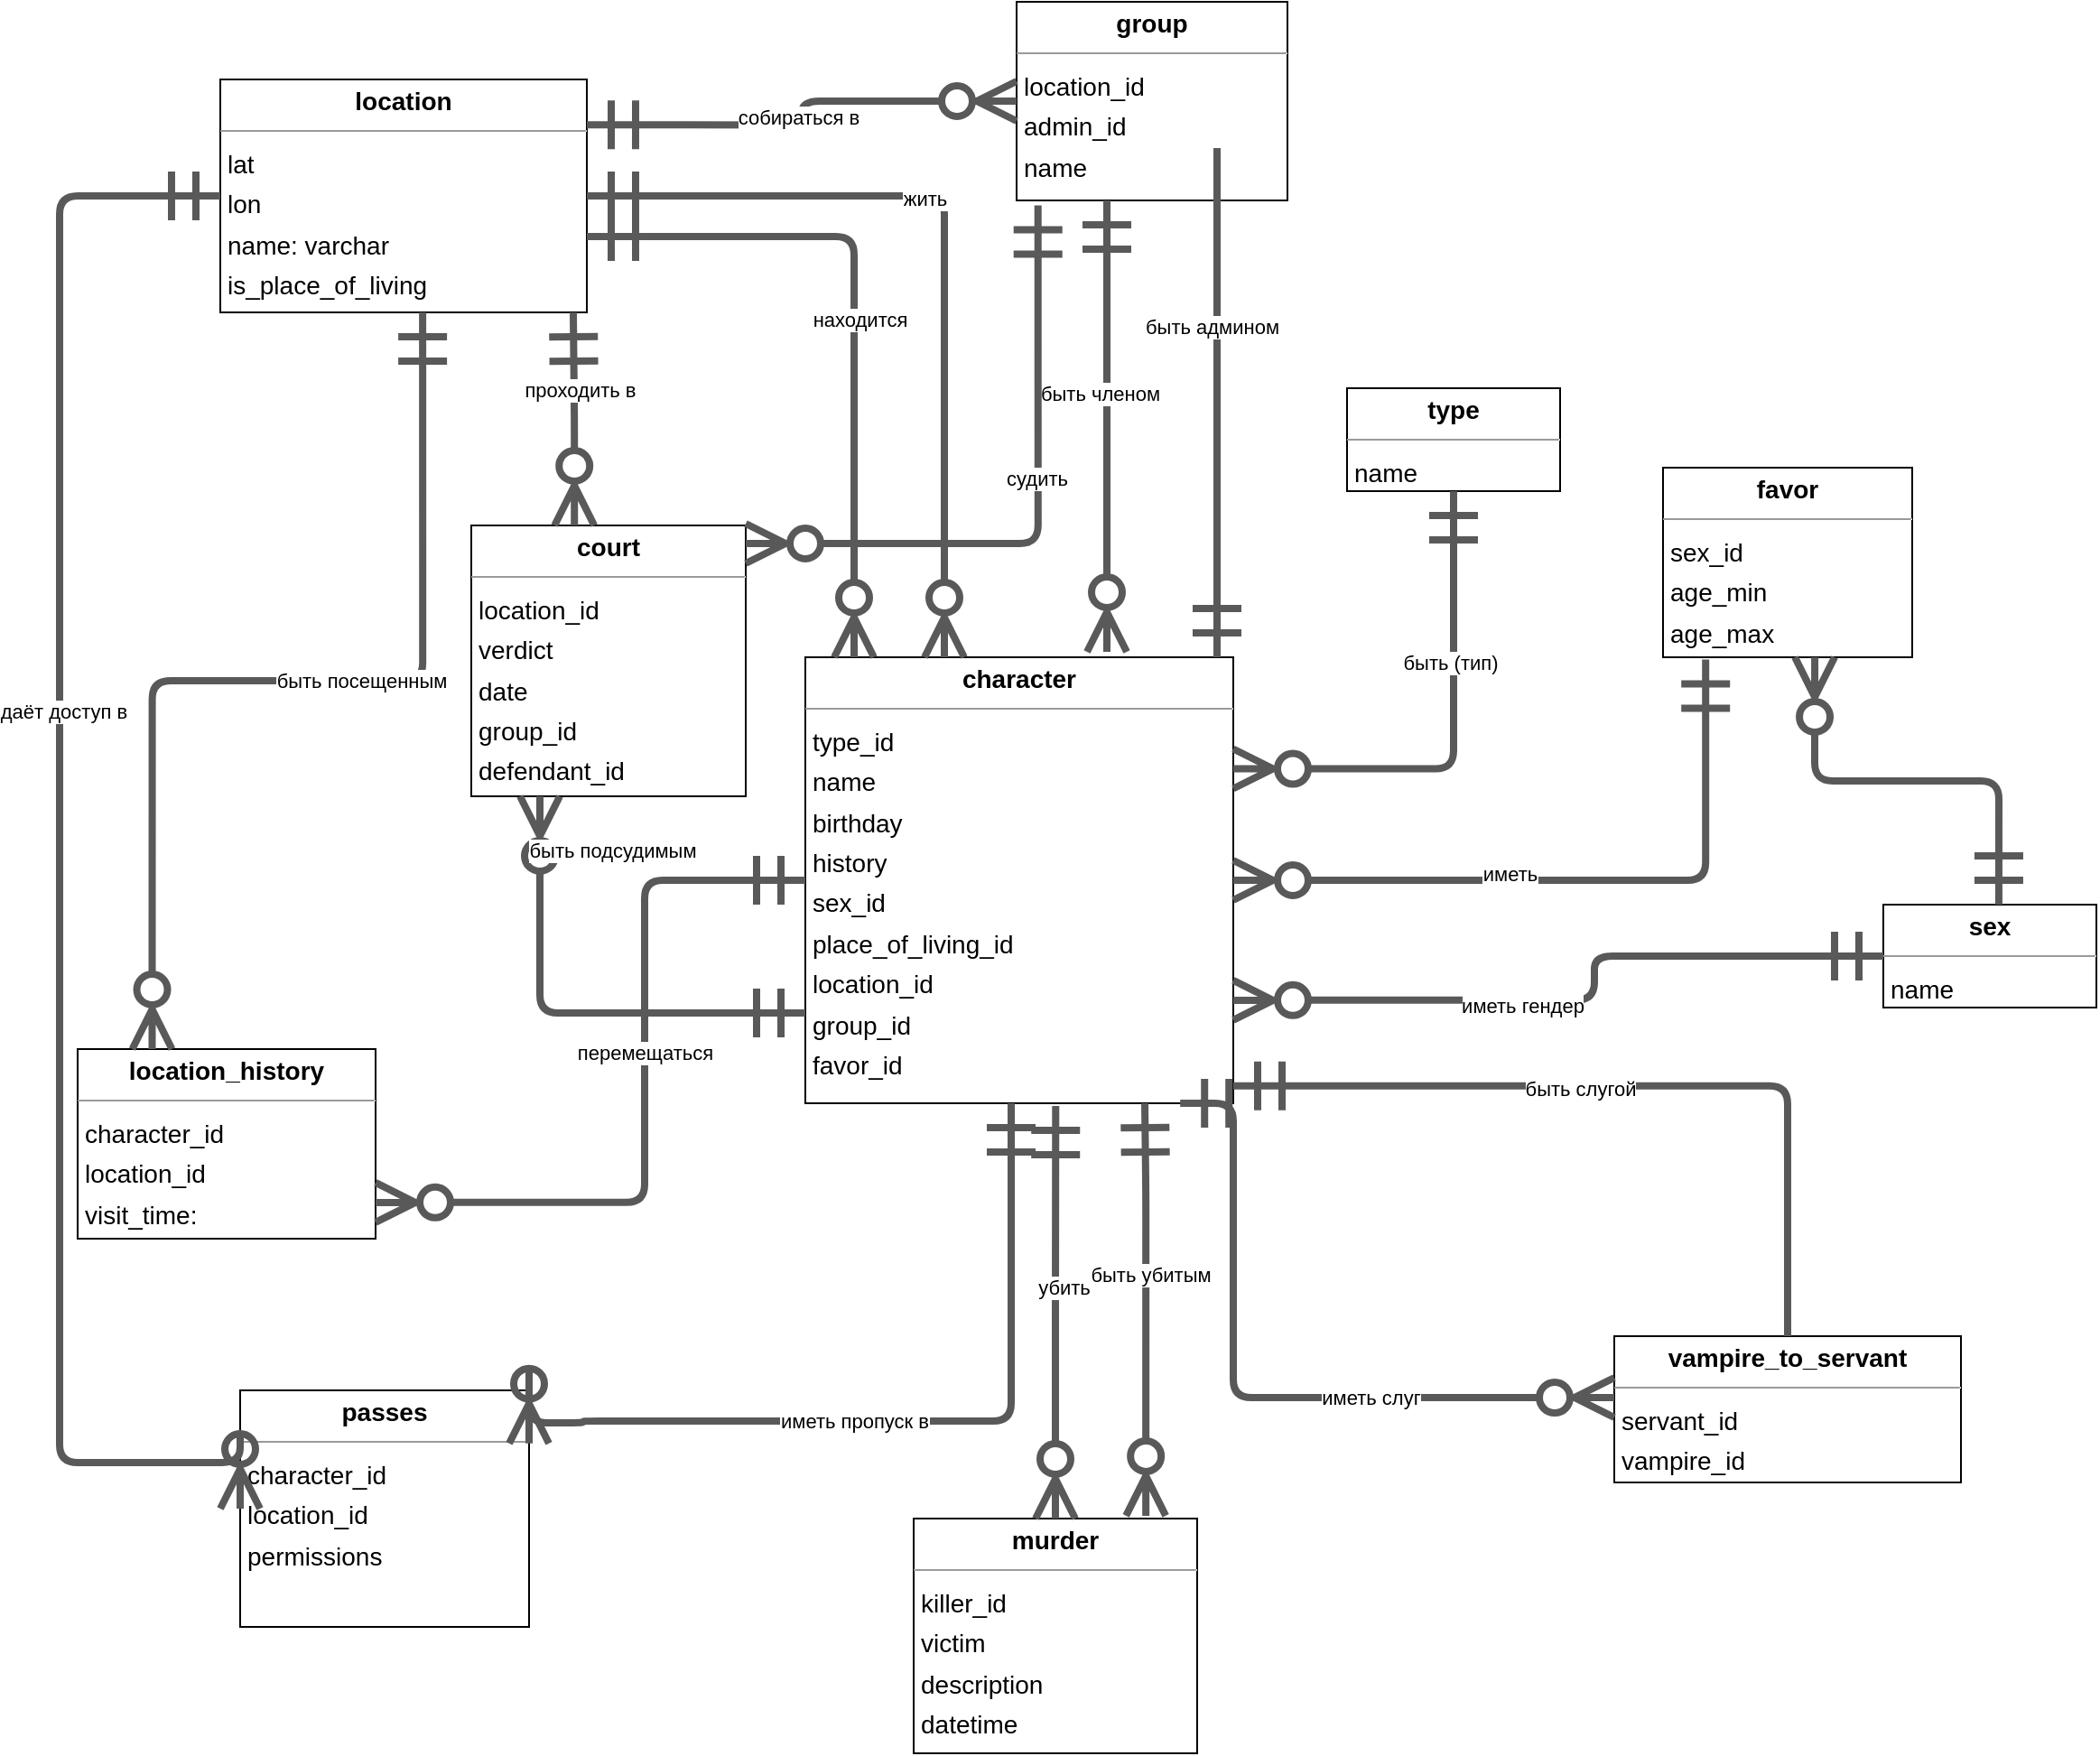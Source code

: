 <mxfile>
    <diagram id="Wr2g1ttwK0UKFfqwhJe3" name="Страница 1">
        <mxGraphModel dx="2338" dy="1175" grid="1" gridSize="10" guides="1" tooltips="1" connect="1" arrows="1" fold="1" page="0" pageScale="1" pageWidth="827" pageHeight="1169" background="none" math="0" shadow="0">
            <root>
                <mxCell id="0"/>
                <mxCell id="1" parent="0"/>
                <mxCell id="node7" value="&lt;p style=&quot;margin: 0px ; margin-top: 4px ; text-align: center&quot;&gt;&lt;b&gt;character&lt;/b&gt;&lt;/p&gt;&lt;hr size=&quot;1&quot;&gt;&lt;p style=&quot;margin: 0 0 0 4px ; line-height: 1.6&quot;&gt; type_id&lt;br&gt; name  &lt;br&gt; birthday  &lt;br&gt; history&lt;br&gt; sex_id&lt;br&gt; place_of_living_id&lt;br&gt; location_id&lt;br&gt; group_id&lt;br&gt; favor_id  &lt;/p&gt;" style="verticalAlign=top;align=left;overflow=fill;fontSize=14;fontFamily=Helvetica;html=1;rounded=0;shadow=0;comic=0;labelBackgroundColor=none;strokeWidth=1;" parent="1" vertex="1">
                    <mxGeometry x="13" y="33" width="237" height="247" as="geometry"/>
                </mxCell>
                <mxCell id="node5" value="&lt;p style=&quot;margin: 0px ; margin-top: 4px ; text-align: center&quot;&gt;&lt;b&gt;court&lt;/b&gt;&lt;/p&gt;&lt;hr size=&quot;1&quot;&gt;&lt;p style=&quot;margin: 0 0 0 4px ; line-height: 1.6&quot;&gt; location_id &lt;br&gt; verdict &lt;br&gt;&lt;/p&gt;&lt;p style=&quot;margin: 0 0 0 4px ; line-height: 1.6&quot;&gt;date &lt;br&gt;group_id&lt;br&gt;defendant_id&lt;br&gt;&lt;/p&gt;" style="verticalAlign=top;align=left;overflow=fill;fontSize=14;fontFamily=Helvetica;html=1;rounded=0;shadow=0;comic=0;labelBackgroundColor=none;strokeWidth=1;" parent="1" vertex="1">
                    <mxGeometry x="-172" y="-40" width="152" height="150" as="geometry"/>
                </mxCell>
                <mxCell id="node0" value="&lt;p style=&quot;margin:0px;margin-top:4px;text-align:center;&quot;&gt;&lt;b&gt;favor&lt;/b&gt;&lt;/p&gt;&lt;hr size=&quot;1&quot;&gt;&lt;p style=&quot;margin:0 0 0 4px;line-height:1.6;&quot;&gt; sex_id&lt;br&gt; age_min   &lt;br&gt; age_max   &lt;/p&gt;" style="verticalAlign=top;align=left;overflow=fill;fontSize=14;fontFamily=Helvetica;html=1;rounded=0;shadow=0;comic=0;labelBackgroundColor=none;strokeWidth=1;" parent="1" vertex="1">
                    <mxGeometry x="488" y="-72" width="138" height="105" as="geometry"/>
                </mxCell>
                <mxCell id="node6" value="&lt;p style=&quot;margin: 0px ; margin-top: 4px ; text-align: center&quot;&gt;&lt;b&gt;group&lt;/b&gt;&lt;/p&gt;&lt;hr size=&quot;1&quot;&gt;&lt;p style=&quot;margin: 0 0 0 4px ; line-height: 1.6&quot;&gt; location_id&lt;br&gt; admin_id &lt;br&gt;&lt;/p&gt;&lt;p style=&quot;margin: 0 0 0 4px ; line-height: 1.6&quot;&gt;name &lt;br&gt;&lt;/p&gt;" style="verticalAlign=top;align=left;overflow=fill;fontSize=14;fontFamily=Helvetica;html=1;rounded=0;shadow=0;comic=0;labelBackgroundColor=none;strokeWidth=1;" parent="1" vertex="1">
                    <mxGeometry x="130" y="-330" width="150" height="110" as="geometry"/>
                </mxCell>
                <mxCell id="node2" value="&lt;p style=&quot;margin:0px;margin-top:4px;text-align:center;&quot;&gt;&lt;b&gt;location&lt;/b&gt;&lt;/p&gt;&lt;hr size=&quot;1&quot;&gt;&lt;p style=&quot;margin:0 0 0 4px;line-height:1.6;&quot;&gt; lat&lt;br&gt; lon   &lt;br&gt; name: varchar&lt;br&gt; is_place_of_living&lt;br&gt;&lt;/p&gt;" style="verticalAlign=top;align=left;overflow=fill;fontSize=14;fontFamily=Helvetica;html=1;rounded=0;shadow=0;comic=0;labelBackgroundColor=none;strokeWidth=1;" parent="1" vertex="1">
                    <mxGeometry x="-311" y="-287" width="203" height="129" as="geometry"/>
                </mxCell>
                <mxCell id="node9" value="&lt;p style=&quot;margin:0px;margin-top:4px;text-align:center;&quot;&gt;&lt;b&gt;location_history&lt;/b&gt;&lt;/p&gt;&lt;hr size=&quot;1&quot;&gt;&lt;p style=&quot;margin:0 0 0 4px;line-height:1.6;&quot;&gt; character_id&lt;br&gt; location_id   &lt;br&gt; visit_time: &lt;br&gt;&lt;/p&gt;" style="verticalAlign=top;align=left;overflow=fill;fontSize=14;fontFamily=Helvetica;html=1;rounded=0;shadow=0;comic=0;labelBackgroundColor=none;strokeWidth=1;" parent="1" vertex="1">
                    <mxGeometry x="-390" y="250" width="165" height="105" as="geometry"/>
                </mxCell>
                <mxCell id="node8" value="&lt;p style=&quot;margin: 0px ; margin-top: 4px ; text-align: center&quot;&gt;&lt;b&gt;murder&lt;/b&gt;&lt;/p&gt;&lt;hr size=&quot;1&quot;&gt;&lt;p style=&quot;margin: 0 0 0 4px ; line-height: 1.6&quot;&gt; killer_id&lt;br&gt; victim   &lt;br&gt; description &lt;br&gt;&lt;/p&gt;&lt;p style=&quot;margin: 0 0 0 4px ; line-height: 1.6&quot;&gt;datetime&lt;br&gt;&lt;/p&gt;" style="verticalAlign=top;align=left;overflow=fill;fontSize=14;fontFamily=Helvetica;html=1;rounded=0;shadow=0;comic=0;labelBackgroundColor=none;strokeWidth=1;" parent="1" vertex="1">
                    <mxGeometry x="73" y="510" width="157" height="130" as="geometry"/>
                </mxCell>
                <mxCell id="node1" value="&lt;p style=&quot;margin: 0px ; margin-top: 4px ; text-align: center&quot;&gt;&lt;b&gt;passes&lt;/b&gt;&lt;/p&gt;&lt;hr size=&quot;1&quot;&gt;&lt;p style=&quot;margin: 0 0 0 4px ; line-height: 1.6&quot;&gt; character_id&lt;br&gt; location_id &lt;br&gt;&lt;/p&gt;&lt;p style=&quot;margin: 0 0 0 4px ; line-height: 1.6&quot;&gt;permissions&lt;br&gt;&lt;/p&gt;" style="verticalAlign=top;align=left;overflow=fill;fontSize=14;fontFamily=Helvetica;html=1;rounded=0;shadow=0;comic=0;labelBackgroundColor=none;strokeWidth=1;" parent="1" vertex="1">
                    <mxGeometry x="-300" y="439" width="160" height="131" as="geometry"/>
                </mxCell>
                <mxCell id="node11" value="&lt;p style=&quot;margin:0px;margin-top:4px;text-align:center;&quot;&gt;&lt;b&gt;sex&lt;/b&gt;&lt;/p&gt;&lt;hr size=&quot;1&quot;&gt;&lt;p style=&quot;margin:0 0 0 4px;line-height:1.6;&quot;&gt; name&lt;br&gt;&lt;/p&gt;" style="verticalAlign=top;align=left;overflow=fill;fontSize=14;fontFamily=Helvetica;html=1;rounded=0;shadow=0;comic=0;labelBackgroundColor=none;strokeWidth=1;" parent="1" vertex="1">
                    <mxGeometry x="610" y="170" width="118" height="57" as="geometry"/>
                </mxCell>
                <mxCell id="node10" value="&lt;p style=&quot;margin:0px;margin-top:4px;text-align:center;&quot;&gt;&lt;b&gt;type&lt;/b&gt;&lt;/p&gt;&lt;hr size=&quot;1&quot;&gt;&lt;p style=&quot;margin:0 0 0 4px;line-height:1.6;&quot;&gt; name&lt;br&gt;&lt;/p&gt;" style="verticalAlign=top;align=left;overflow=fill;fontSize=14;fontFamily=Helvetica;html=1;rounded=0;shadow=0;comic=0;labelBackgroundColor=none;strokeWidth=1;" parent="1" vertex="1">
                    <mxGeometry x="313" y="-116" width="118" height="57" as="geometry"/>
                </mxCell>
                <mxCell id="node4" value="&lt;p style=&quot;margin:0px;margin-top:4px;text-align:center;&quot;&gt;&lt;b&gt;vampire_to_servant&lt;/b&gt;&lt;/p&gt;&lt;hr size=&quot;1&quot;&gt;&lt;p style=&quot;margin:0 0 0 4px;line-height:1.6;&quot;&gt; servant_id&lt;br&gt; vampire_id   &lt;/p&gt;" style="verticalAlign=top;align=left;overflow=fill;fontSize=14;fontFamily=Helvetica;html=1;rounded=0;shadow=0;comic=0;labelBackgroundColor=none;strokeWidth=1;" parent="1" vertex="1">
                    <mxGeometry x="461" y="409" width="192" height="81" as="geometry"/>
                </mxCell>
                <mxCell id="edge8" value="" style="html=1;rounded=1;edgeStyle=orthogonalEdgeStyle;dashed=0;startArrow=ERzeroToMany;endArrow=ERmandOne;endSize=22;strokeColor=#595959;exitX=1;exitY=0.5;exitDx=0;exitDy=0;entryX=0.171;entryY=1.012;entryDx=0;entryDy=0;entryPerimeter=0;startFill=0;startSize=17;endFill=0;strokeWidth=4;" parent="1" source="node7" target="node0" edge="1">
                    <mxGeometry width="50" height="50" relative="1" as="geometry">
                        <Array as="points">
                            <mxPoint x="512" y="157"/>
                        </Array>
                    </mxGeometry>
                </mxCell>
                <mxCell id="9" value="иметь" style="edgeLabel;html=1;align=center;verticalAlign=middle;resizable=0;points=[];" vertex="1" connectable="0" parent="edge8">
                    <mxGeometry x="-0.203" y="5" relative="1" as="geometry">
                        <mxPoint y="1" as="offset"/>
                    </mxGeometry>
                </mxCell>
                <mxCell id="edge19" value="" style="html=1;rounded=1;edgeStyle=orthogonalEdgeStyle;dashed=0;startArrow=ERzeroToMany;endArrow=ERmandOne;endSize=22;strokeColor=#595959;startFill=0;startSize=17;endFill=0;strokeWidth=4;" parent="1" target="node6" edge="1">
                    <mxGeometry width="50" height="50" relative="1" as="geometry">
                        <Array as="points">
                            <mxPoint x="180" y="-170"/>
                            <mxPoint x="180" y="-170"/>
                        </Array>
                        <mxPoint x="180" y="30" as="sourcePoint"/>
                        <mxPoint x="180" y="-190" as="targetPoint"/>
                    </mxGeometry>
                </mxCell>
                <mxCell id="5" value="быть членом" style="edgeLabel;html=1;align=center;verticalAlign=middle;resizable=0;points=[];" vertex="1" connectable="0" parent="edge19">
                    <mxGeometry x="0.147" y="4" relative="1" as="geometry">
                        <mxPoint as="offset"/>
                    </mxGeometry>
                </mxCell>
                <mxCell id="edge14" value="" style="html=1;rounded=1;edgeStyle=orthogonalEdgeStyle;dashed=0;startArrow=ERzeroToMany;endArrow=ERmandOne;endSize=22;strokeColor=#595959;entryX=1;entryY=0.5;entryDx=0;entryDy=0;startFill=0;startSize=17;endFill=0;strokeWidth=4;" parent="1" source="node7" target="node2" edge="1">
                    <mxGeometry width="50" height="50" relative="1" as="geometry">
                        <Array as="points">
                            <mxPoint x="90" y="-223"/>
                        </Array>
                        <mxPoint x="90" y="10" as="sourcePoint"/>
                    </mxGeometry>
                </mxCell>
                <mxCell id="4" value="жить " style="edgeLabel;html=1;align=center;verticalAlign=middle;resizable=0;points=[];" vertex="1" connectable="0" parent="edge14">
                    <mxGeometry x="0.175" y="1" relative="1" as="geometry">
                        <mxPoint as="offset"/>
                    </mxGeometry>
                </mxCell>
                <mxCell id="edge15" value="" style="html=1;rounded=1;edgeStyle=orthogonalEdgeStyle;dashed=0;startArrow=ERzeroToMany;endArrow=ERmandOne;endSize=22;strokeColor=#595959;startFill=0;startSize=17;endFill=0;strokeWidth=4;" parent="1" source="node7" edge="1">
                    <mxGeometry width="50" height="50" relative="1" as="geometry">
                        <Array as="points">
                            <mxPoint x="40" y="-200"/>
                        </Array>
                        <mxPoint x="-108" y="-200" as="targetPoint"/>
                    </mxGeometry>
                </mxCell>
                <mxCell id="3" value="находится" style="edgeLabel;html=1;align=center;verticalAlign=middle;resizable=0;points=[];" vertex="1" connectable="0" parent="edge15">
                    <mxGeometry x="-0.018" y="-3" relative="1" as="geometry">
                        <mxPoint as="offset"/>
                    </mxGeometry>
                </mxCell>
                <mxCell id="edge3" value="" style="html=1;rounded=1;edgeStyle=orthogonalEdgeStyle;dashed=0;startArrow=ERzeroToMany;endArrow=ERmandOne;endSize=22;strokeColor=#595959;exitX=1.000;exitY=0.769;exitDx=0;exitDy=0;entryX=0.000;entryY=0.500;entryDx=0;entryDy=0;startFill=0;startSize=17;endFill=0;strokeWidth=4;" parent="1" source="node7" target="node11" edge="1">
                    <mxGeometry width="50" height="50" relative="1" as="geometry">
                        <Array as="points">
                            <mxPoint x="450" y="223"/>
                            <mxPoint x="450" y="198"/>
                        </Array>
                    </mxGeometry>
                </mxCell>
                <mxCell id="22" value="иметь гендер" style="edgeLabel;html=1;align=center;verticalAlign=middle;resizable=0;points=[];" vertex="1" connectable="0" parent="edge3">
                    <mxGeometry x="-0.168" y="-3" relative="1" as="geometry">
                        <mxPoint as="offset"/>
                    </mxGeometry>
                </mxCell>
                <mxCell id="edge13" value="" style="html=1;rounded=1;edgeStyle=orthogonalEdgeStyle;dashed=0;startArrow=ERzeroToMany;endArrow=ERmandOne;endSize=22;strokeColor=#595959;exitX=1;exitY=0.25;exitDx=0;exitDy=0;entryX=0.500;entryY=1.000;entryDx=0;entryDy=0;startFill=0;startSize=17;endFill=0;strokeWidth=4;" parent="1" source="node7" target="node10" edge="1">
                    <mxGeometry width="50" height="50" relative="1" as="geometry">
                        <Array as="points">
                            <mxPoint x="372" y="95"/>
                        </Array>
                    </mxGeometry>
                </mxCell>
                <mxCell id="8" value="быть (тип)" style="edgeLabel;html=1;align=center;verticalAlign=middle;resizable=0;points=[];" vertex="1" connectable="0" parent="edge13">
                    <mxGeometry x="0.311" y="2" relative="1" as="geometry">
                        <mxPoint as="offset"/>
                    </mxGeometry>
                </mxCell>
                <mxCell id="edge11" value="" style="html=1;rounded=1;edgeStyle=orthogonalEdgeStyle;dashed=0;startArrow=ERzeroToMany;endArrow=ERmandOne;endSize=22;strokeColor=#595959;exitX=0.376;exitY=0.001;exitDx=0;exitDy=0;entryX=0.963;entryY=1.000;entryDx=0;entryDy=0;startSize=17;strokeWidth=4;startFill=0;endFill=0;" parent="1" source="node5" target="node2" edge="1">
                    <mxGeometry width="50" height="50" relative="1" as="geometry">
                        <Array as="points"/>
                    </mxGeometry>
                </mxCell>
                <mxCell id="35" value="проходить в" style="edgeLabel;html=1;align=center;verticalAlign=middle;resizable=0;points=[];" vertex="1" connectable="0" parent="edge11">
                    <mxGeometry x="0.275" y="-3" relative="1" as="geometry">
                        <mxPoint as="offset"/>
                    </mxGeometry>
                </mxCell>
                <mxCell id="edge10" value="" style="html=1;rounded=1;edgeStyle=orthogonalEdgeStyle;dashed=0;startArrow=ERzeroToMany;endArrow=ERmandOne;endSize=22;strokeColor=#595959;exitX=0.609;exitY=1.000;exitDx=0;exitDy=0;entryX=0.542;entryY=0.001;entryDx=0;entryDy=0;startFill=0;startSize=17;endFill=0;strokeWidth=4;" parent="1" source="node0" target="node11" edge="1">
                    <mxGeometry width="50" height="50" relative="1" as="geometry">
                        <Array as="points"/>
                    </mxGeometry>
                </mxCell>
                <mxCell id="edge5" value="" style="html=1;rounded=1;edgeStyle=orthogonalEdgeStyle;dashed=0;startArrow=none;endArrow=ERmandOne;endSize=22;strokeColor=#595959;entryX=0.962;entryY=0.000;entryDx=0;entryDy=0;startFill=0;startSize=17;endFill=0;strokeWidth=4;" parent="1" target="node7" edge="1">
                    <mxGeometry width="50" height="50" relative="1" as="geometry">
                        <Array as="points">
                            <mxPoint x="241" y="-249"/>
                        </Array>
                        <mxPoint x="241" y="-249" as="sourcePoint"/>
                    </mxGeometry>
                </mxCell>
                <mxCell id="6" value="быть админом" style="edgeLabel;html=1;align=center;verticalAlign=middle;resizable=0;points=[];" vertex="1" connectable="0" parent="edge5">
                    <mxGeometry x="-0.206" y="-3" relative="1" as="geometry">
                        <mxPoint y="-13" as="offset"/>
                    </mxGeometry>
                </mxCell>
                <mxCell id="edge12" value="" style="html=1;rounded=1;edgeStyle=orthogonalEdgeStyle;dashed=0;startArrow=ERzeroToMany;endArrow=ERmandOne;endSize=22;strokeColor=#595959;entryX=1.000;entryY=0.195;entryDx=0;entryDy=0;exitX=0;exitY=0.5;exitDx=0;exitDy=0;startFill=0;startSize=17;endFill=0;strokeWidth=4;" parent="1" source="node6" target="node2" edge="1">
                    <mxGeometry width="50" height="50" relative="1" as="geometry">
                        <Array as="points"/>
                        <mxPoint x="160" y="-262" as="sourcePoint"/>
                    </mxGeometry>
                </mxCell>
                <mxCell id="15" value="собираться в" style="edgeLabel;html=1;align=center;verticalAlign=middle;resizable=0;points=[];" vertex="1" connectable="0" parent="edge12">
                    <mxGeometry x="0.065" y="-5" relative="1" as="geometry">
                        <mxPoint y="1" as="offset"/>
                    </mxGeometry>
                </mxCell>
                <mxCell id="edge18" value="" style="html=1;rounded=1;edgeStyle=orthogonalEdgeStyle;dashed=0;startArrow=ERzeroToMany;endArrow=ERmandOne;endSize=22;strokeColor=#595959;exitX=1.000;exitY=0.809;exitDx=0;exitDy=0;entryX=0.000;entryY=0.500;entryDx=0;entryDy=0;startFill=0;startSize=17;endFill=0;strokeWidth=4;" parent="1" source="node9" target="node7" edge="1">
                    <mxGeometry width="50" height="50" relative="1" as="geometry">
                        <Array as="points">
                            <mxPoint x="-76" y="335"/>
                            <mxPoint x="-76" y="157"/>
                        </Array>
                    </mxGeometry>
                </mxCell>
                <mxCell id="10" value="перемещаться" style="edgeLabel;html=1;align=center;verticalAlign=middle;resizable=0;points=[];" vertex="1" connectable="0" parent="edge18">
                    <mxGeometry x="0.12" relative="1" as="geometry">
                        <mxPoint y="1" as="offset"/>
                    </mxGeometry>
                </mxCell>
                <mxCell id="edge2" value="" style="html=1;rounded=1;edgeStyle=orthogonalEdgeStyle;dashed=0;startArrow=ERzeroToMany;endArrow=ERmandOne;endSize=22;strokeColor=#595959;exitX=0.25;exitY=0;exitDx=0;exitDy=0;entryX=0.552;entryY=1.000;entryDx=0;entryDy=0;startFill=0;startSize=17;endFill=0;strokeWidth=4;" parent="1" source="node9" target="node2" edge="1">
                    <mxGeometry width="50" height="50" relative="1" as="geometry">
                        <Array as="points"/>
                    </mxGeometry>
                </mxCell>
                <mxCell id="38" value="быть посещенным" style="edgeLabel;html=1;align=center;verticalAlign=middle;resizable=0;points=[];" vertex="1" connectable="0" parent="edge2">
                    <mxGeometry x="0.146" relative="1" as="geometry">
                        <mxPoint as="offset"/>
                    </mxGeometry>
                </mxCell>
                <mxCell id="edge6" value="" style="html=1;rounded=1;edgeStyle=orthogonalEdgeStyle;dashed=0;startArrow=ERzeroToMany;endArrow=ERmandOne;endSize=22;strokeColor=#595959;exitX=0.500;exitY=0.000;exitDx=0;exitDy=0;entryX=0.585;entryY=1.006;entryDx=0;entryDy=0;entryPerimeter=0;startFill=0;startSize=17;endFill=0;strokeWidth=4;" parent="1" source="node8" target="node7" edge="1">
                    <mxGeometry width="50" height="50" relative="1" as="geometry">
                        <Array as="points"/>
                    </mxGeometry>
                </mxCell>
                <mxCell id="17" value="убить" style="edgeLabel;html=1;align=center;verticalAlign=middle;resizable=0;points=[];" vertex="1" connectable="0" parent="edge6">
                    <mxGeometry x="0.123" y="-4" relative="1" as="geometry">
                        <mxPoint as="offset"/>
                    </mxGeometry>
                </mxCell>
                <mxCell id="edge9" value="" style="html=1;rounded=1;edgeStyle=orthogonalEdgeStyle;dashed=0;startArrow=ERzeroToMany;endArrow=ERmandOne;endSize=22;strokeColor=#595959;startFill=0;startSize=17;endFill=0;strokeWidth=4;exitX=0.819;exitY=-0.012;exitDx=0;exitDy=0;exitPerimeter=0;" parent="1" source="node8" edge="1">
                    <mxGeometry width="50" height="50" relative="1" as="geometry">
                        <Array as="points">
                            <mxPoint x="201" y="330"/>
                            <mxPoint x="201" y="330"/>
                        </Array>
                        <mxPoint x="200" y="470" as="sourcePoint"/>
                        <mxPoint x="201" y="280" as="targetPoint"/>
                    </mxGeometry>
                </mxCell>
                <mxCell id="18" value="быть убитым" style="edgeLabel;html=1;align=center;verticalAlign=middle;resizable=0;points=[];" vertex="1" connectable="0" parent="edge9">
                    <mxGeometry x="0.169" y="-2" relative="1" as="geometry">
                        <mxPoint as="offset"/>
                    </mxGeometry>
                </mxCell>
                <mxCell id="edge16" value="" style="html=1;rounded=1;edgeStyle=orthogonalEdgeStyle;dashed=0;startArrow=ERzeroToMany;endArrow=ERmandOne;endSize=22;strokeColor=#595959;exitX=1.000;exitY=0.224;exitDx=0;exitDy=0;startFill=0;startSize=17;endFill=0;strokeWidth=4;" parent="1" source="node1" edge="1">
                    <mxGeometry width="50" height="50" relative="1" as="geometry">
                        <Array as="points">
                            <mxPoint x="-110" y="457"/>
                            <mxPoint x="-110" y="456"/>
                            <mxPoint x="127" y="456"/>
                        </Array>
                        <mxPoint x="127" y="280" as="targetPoint"/>
                    </mxGeometry>
                </mxCell>
                <mxCell id="16" value="иметь пропуск в" style="edgeLabel;html=1;align=center;verticalAlign=middle;resizable=0;points=[];" vertex="1" connectable="0" parent="edge16">
                    <mxGeometry x="-0.154" relative="1" as="geometry">
                        <mxPoint as="offset"/>
                    </mxGeometry>
                </mxCell>
                <mxCell id="edge17" value="" style="html=1;rounded=1;edgeStyle=orthogonalEdgeStyle;dashed=0;startArrow=ERzeroToMany;endArrow=ERmandOne;endSize=22;strokeColor=#595959;exitX=0.000;exitY=0.500;exitDx=0;exitDy=0;entryX=0;entryY=0.5;entryDx=0;entryDy=0;startFill=0;startSize=17;endFill=0;strokeWidth=4;" parent="1" source="node1" target="node2" edge="1">
                    <mxGeometry width="50" height="50" relative="1" as="geometry">
                        <Array as="points">
                            <mxPoint x="-400" y="479"/>
                            <mxPoint x="-400" y="-222"/>
                        </Array>
                    </mxGeometry>
                </mxCell>
                <mxCell id="36" value="&lt;div&gt;даёт доступ в&lt;/div&gt;" style="edgeLabel;html=1;align=center;verticalAlign=middle;resizable=0;points=[];" vertex="1" connectable="0" parent="edge17">
                    <mxGeometry x="0.184" y="-2" relative="1" as="geometry">
                        <mxPoint y="1" as="offset"/>
                    </mxGeometry>
                </mxCell>
                <mxCell id="edge1" value="" style="html=1;rounded=1;edgeStyle=orthogonalEdgeStyle;dashed=0;startArrow=none;endArrow=ERmandOne;endSize=22;strokeColor=#595959;exitX=0.500;exitY=0.001;exitDx=0;exitDy=0;entryX=1.000;entryY=0.961;entryDx=0;entryDy=0;startFill=0;startSize=17;endFill=0;strokeWidth=4;" parent="1" source="node4" target="node7" edge="1">
                    <mxGeometry width="50" height="50" relative="1" as="geometry">
                        <Array as="points">
                            <mxPoint x="557" y="270"/>
                        </Array>
                    </mxGeometry>
                </mxCell>
                <mxCell id="20" value="быть слугой" style="edgeLabel;html=1;align=center;verticalAlign=middle;resizable=0;points=[];" vertex="1" connectable="0" parent="edge1">
                    <mxGeometry x="0.138" y="1" relative="1" as="geometry">
                        <mxPoint as="offset"/>
                    </mxGeometry>
                </mxCell>
                <mxCell id="edge7" value="" style="html=1;rounded=1;edgeStyle=orthogonalEdgeStyle;dashed=0;startArrow=ERzeroToMany;endArrow=ERmandOne;endSize=22;strokeColor=#595959;exitX=0.000;exitY=0.420;exitDx=0;exitDy=0;entryX=0.876;entryY=1.000;entryDx=0;entryDy=0;startFill=0;startSize=17;endFill=0;strokeWidth=4;" parent="1" source="node4" target="node7" edge="1">
                    <mxGeometry width="50" height="50" relative="1" as="geometry">
                        <Array as="points">
                            <mxPoint x="250" y="443"/>
                            <mxPoint x="250" y="280"/>
                        </Array>
                    </mxGeometry>
                </mxCell>
                <mxCell id="19" value="иметь слуг" style="edgeLabel;html=1;align=center;verticalAlign=middle;resizable=0;points=[];" vertex="1" connectable="0" parent="edge7">
                    <mxGeometry x="-0.331" relative="1" as="geometry">
                        <mxPoint as="offset"/>
                    </mxGeometry>
                </mxCell>
                <mxCell id="27" value="" style="html=1;rounded=1;edgeStyle=orthogonalEdgeStyle;dashed=0;startArrow=ERzeroToMany;endArrow=ERmandOne;endSize=22;strokeColor=#595959;startFill=0;startSize=17;endFill=0;strokeWidth=4;exitX=0.25;exitY=1;exitDx=0;exitDy=0;" edge="1" parent="1" source="node5" target="node7">
                    <mxGeometry width="50" height="50" relative="1" as="geometry">
                        <Array as="points">
                            <mxPoint x="-134" y="230"/>
                        </Array>
                        <mxPoint x="97" y="298.63" as="sourcePoint"/>
                        <mxPoint x="-210" y="159.997" as="targetPoint"/>
                    </mxGeometry>
                </mxCell>
                <mxCell id="28" value="быть подсудимым" style="edgeLabel;html=1;align=center;verticalAlign=middle;resizable=0;points=[];" vertex="1" connectable="0" parent="27">
                    <mxGeometry x="0.138" y="1" relative="1" as="geometry">
                        <mxPoint x="8" y="-89" as="offset"/>
                    </mxGeometry>
                </mxCell>
                <mxCell id="29" value="" style="html=1;rounded=1;edgeStyle=orthogonalEdgeStyle;dashed=0;startArrow=ERzeroToMany;endArrow=ERmandOne;endSize=22;strokeColor=#595959;startFill=0;startSize=17;endFill=0;strokeWidth=4;entryX=0.079;entryY=1.025;entryDx=0;entryDy=0;entryPerimeter=0;" edge="1" parent="1" target="node6">
                    <mxGeometry width="50" height="50" relative="1" as="geometry">
                        <Array as="points">
                            <mxPoint x="142" y="-30"/>
                        </Array>
                        <mxPoint x="-20" y="-30" as="sourcePoint"/>
                        <mxPoint x="223" y="-24.05" as="targetPoint"/>
                    </mxGeometry>
                </mxCell>
                <mxCell id="30" value="судить" style="edgeLabel;html=1;align=center;verticalAlign=middle;resizable=0;points=[];" vertex="1" connectable="0" parent="29">
                    <mxGeometry x="0.138" y="1" relative="1" as="geometry">
                        <mxPoint as="offset"/>
                    </mxGeometry>
                </mxCell>
            </root>
        </mxGraphModel>
    </diagram>
</mxfile>
